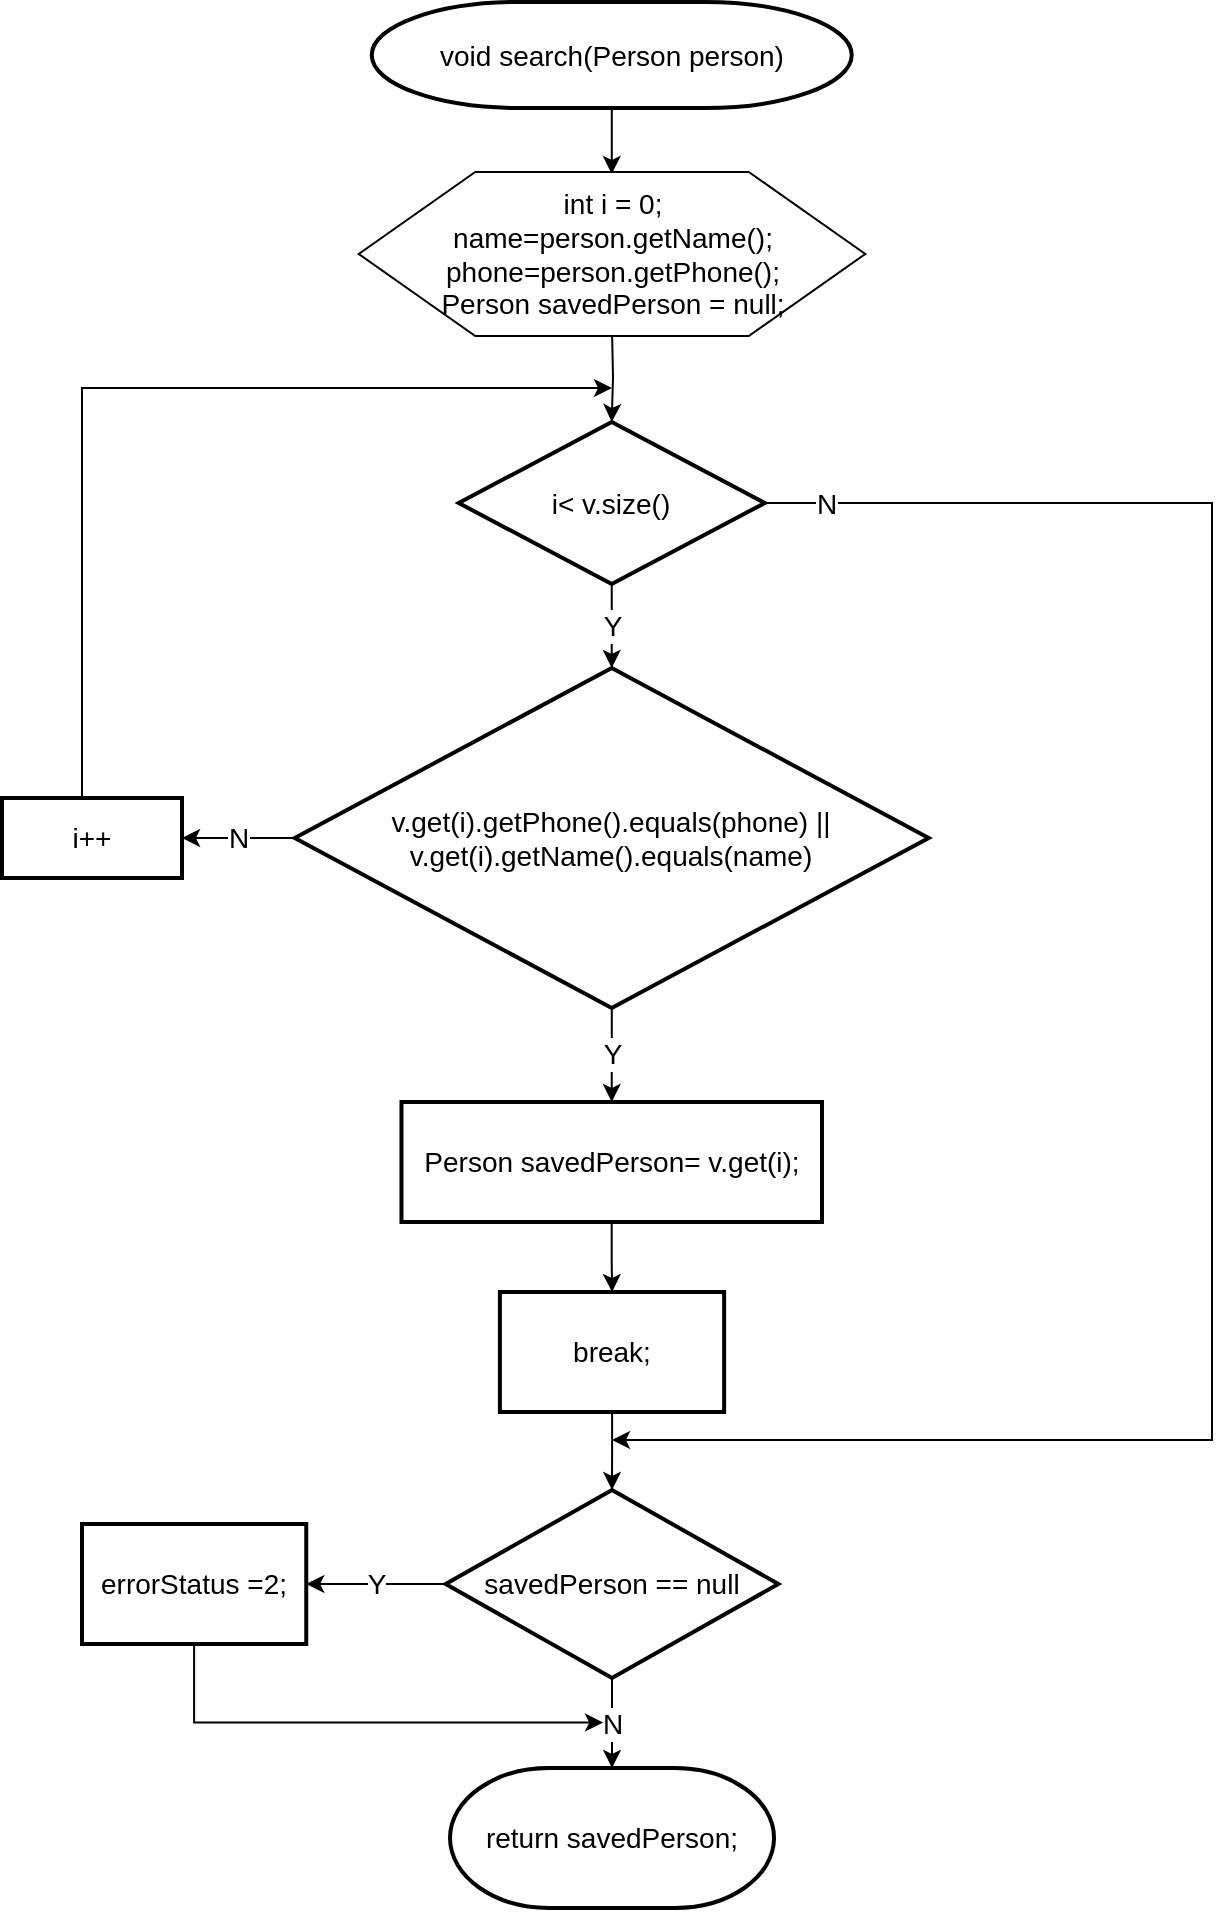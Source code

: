 <mxfile version="14.4.8" type="github">
  <diagram id="C5RBs43oDa-KdzZeNtuy" name="Page-1">
    <mxGraphModel dx="1391" dy="832" grid="0" gridSize="10" guides="1" tooltips="1" connect="1" arrows="1" fold="1" page="1" pageScale="1" pageWidth="827" pageHeight="1169" math="0" shadow="0">
      <root>
        <mxCell id="WIyWlLk6GJQsqaUBKTNV-0" />
        <mxCell id="WIyWlLk6GJQsqaUBKTNV-1" parent="WIyWlLk6GJQsqaUBKTNV-0" />
        <mxCell id="vujPfZUQDCQlnBkyloqH-1" value="return savedPerson;" style="strokeWidth=2;html=1;shape=mxgraph.flowchart.terminator;whiteSpace=wrap;fontSize=14;" parent="WIyWlLk6GJQsqaUBKTNV-1" vertex="1">
          <mxGeometry x="332.01" y="929" width="162" height="70" as="geometry" />
        </mxCell>
        <mxCell id="5mgAognZ_FNwbxcrLrHd-67" value="N" style="edgeStyle=orthogonalEdgeStyle;rounded=0;orthogonalLoop=1;jettySize=auto;html=1;fontSize=14;exitX=1;exitY=0.5;exitDx=0;exitDy=0;exitPerimeter=0;" edge="1" parent="WIyWlLk6GJQsqaUBKTNV-1" source="vujPfZUQDCQlnBkyloqH-9">
          <mxGeometry x="-0.938" relative="1" as="geometry">
            <mxPoint x="413" y="765" as="targetPoint" />
            <Array as="points">
              <mxPoint x="713" y="297" />
              <mxPoint x="713" y="765" />
            </Array>
            <mxPoint as="offset" />
          </mxGeometry>
        </mxCell>
        <mxCell id="5mgAognZ_FNwbxcrLrHd-76" value="Y" style="edgeStyle=orthogonalEdgeStyle;rounded=0;orthogonalLoop=1;jettySize=auto;html=1;fontSize=14;" edge="1" parent="WIyWlLk6GJQsqaUBKTNV-1" source="vujPfZUQDCQlnBkyloqH-9" target="5mgAognZ_FNwbxcrLrHd-73">
          <mxGeometry relative="1" as="geometry" />
        </mxCell>
        <mxCell id="vujPfZUQDCQlnBkyloqH-9" value="i&amp;lt; v.size()" style="strokeWidth=2;html=1;shape=mxgraph.flowchart.decision;whiteSpace=wrap;fontSize=14;" parent="WIyWlLk6GJQsqaUBKTNV-1" vertex="1">
          <mxGeometry x="336.36" y="256" width="153.01" height="81" as="geometry" />
        </mxCell>
        <mxCell id="vujPfZUQDCQlnBkyloqH-20" style="edgeStyle=orthogonalEdgeStyle;rounded=0;orthogonalLoop=1;jettySize=auto;html=1;entryX=0.5;entryY=0;entryDx=0;entryDy=0;entryPerimeter=0;fontSize=14;" parent="WIyWlLk6GJQsqaUBKTNV-1" target="vujPfZUQDCQlnBkyloqH-9" edge="1">
          <mxGeometry relative="1" as="geometry">
            <mxPoint x="413" y="210" as="sourcePoint" />
          </mxGeometry>
        </mxCell>
        <mxCell id="vujPfZUQDCQlnBkyloqH-33" style="edgeStyle=orthogonalEdgeStyle;rounded=0;orthogonalLoop=1;jettySize=auto;html=1;fontSize=14;" parent="WIyWlLk6GJQsqaUBKTNV-1" source="vujPfZUQDCQlnBkyloqH-31" edge="1">
          <mxGeometry relative="1" as="geometry">
            <Array as="points">
              <mxPoint x="148" y="239" />
            </Array>
            <mxPoint x="413" y="239" as="targetPoint" />
          </mxGeometry>
        </mxCell>
        <mxCell id="vujPfZUQDCQlnBkyloqH-31" value="i++" style="rounded=1;whiteSpace=wrap;html=1;absoluteArcSize=1;arcSize=0;strokeWidth=2;fontSize=14;" parent="WIyWlLk6GJQsqaUBKTNV-1" vertex="1">
          <mxGeometry x="108" y="444" width="90" height="40" as="geometry" />
        </mxCell>
        <mxCell id="5mgAognZ_FNwbxcrLrHd-79" value="" style="edgeStyle=orthogonalEdgeStyle;rounded=0;orthogonalLoop=1;jettySize=auto;html=1;fontSize=14;" edge="1" parent="WIyWlLk6GJQsqaUBKTNV-1" source="FMnMa_1F6o-aGxMzG5Tt-14" target="5mgAognZ_FNwbxcrLrHd-71">
          <mxGeometry relative="1" as="geometry" />
        </mxCell>
        <mxCell id="FMnMa_1F6o-aGxMzG5Tt-14" value="Person savedPerson= v.get(i);" style="rounded=1;whiteSpace=wrap;html=1;absoluteArcSize=1;arcSize=0;strokeWidth=2;fontSize=14;" parent="WIyWlLk6GJQsqaUBKTNV-1" vertex="1">
          <mxGeometry x="307.74" y="596" width="210.25" height="60" as="geometry" />
        </mxCell>
        <mxCell id="5mgAognZ_FNwbxcrLrHd-69" value="" style="edgeStyle=orthogonalEdgeStyle;rounded=0;orthogonalLoop=1;jettySize=auto;html=1;fontSize=14;" edge="1" parent="WIyWlLk6GJQsqaUBKTNV-1" source="FMnMa_1F6o-aGxMzG5Tt-15">
          <mxGeometry relative="1" as="geometry">
            <mxPoint x="412.857" y="132" as="targetPoint" />
          </mxGeometry>
        </mxCell>
        <mxCell id="FMnMa_1F6o-aGxMzG5Tt-15" value="&lt;span style=&quot;text-align: left ; font-size: 14px&quot;&gt;void search(Person person)&lt;/span&gt;" style="strokeWidth=2;html=1;shape=mxgraph.flowchart.terminator;whiteSpace=wrap;fontSize=14;" parent="WIyWlLk6GJQsqaUBKTNV-1" vertex="1">
          <mxGeometry x="292.87" y="46" width="240" height="53" as="geometry" />
        </mxCell>
        <mxCell id="5mgAognZ_FNwbxcrLrHd-80" value="" style="edgeStyle=orthogonalEdgeStyle;rounded=0;orthogonalLoop=1;jettySize=auto;html=1;fontSize=14;" edge="1" parent="WIyWlLk6GJQsqaUBKTNV-1" source="5mgAognZ_FNwbxcrLrHd-71" target="5mgAognZ_FNwbxcrLrHd-74">
          <mxGeometry relative="1" as="geometry" />
        </mxCell>
        <mxCell id="5mgAognZ_FNwbxcrLrHd-71" value="break;" style="rounded=1;whiteSpace=wrap;html=1;absoluteArcSize=1;arcSize=0;strokeWidth=2;fontSize=14;" vertex="1" parent="WIyWlLk6GJQsqaUBKTNV-1">
          <mxGeometry x="356.95" y="691" width="112.12" height="60" as="geometry" />
        </mxCell>
        <mxCell id="5mgAognZ_FNwbxcrLrHd-77" value="Y" style="edgeStyle=orthogonalEdgeStyle;rounded=0;orthogonalLoop=1;jettySize=auto;html=1;fontSize=14;" edge="1" parent="WIyWlLk6GJQsqaUBKTNV-1" source="5mgAognZ_FNwbxcrLrHd-73" target="FMnMa_1F6o-aGxMzG5Tt-14">
          <mxGeometry relative="1" as="geometry" />
        </mxCell>
        <mxCell id="5mgAognZ_FNwbxcrLrHd-78" value="N" style="edgeStyle=orthogonalEdgeStyle;rounded=0;orthogonalLoop=1;jettySize=auto;html=1;fontSize=14;" edge="1" parent="WIyWlLk6GJQsqaUBKTNV-1" source="5mgAognZ_FNwbxcrLrHd-73" target="vujPfZUQDCQlnBkyloqH-31">
          <mxGeometry relative="1" as="geometry" />
        </mxCell>
        <mxCell id="5mgAognZ_FNwbxcrLrHd-73" value="v.get(i).getPhone().equals(phone) || v.get(i).getName().equals(name)" style="strokeWidth=2;html=1;shape=mxgraph.flowchart.decision;whiteSpace=wrap;fontSize=14;" vertex="1" parent="WIyWlLk6GJQsqaUBKTNV-1">
          <mxGeometry x="254.37" y="379" width="317" height="170" as="geometry" />
        </mxCell>
        <mxCell id="5mgAognZ_FNwbxcrLrHd-82" value="Y" style="edgeStyle=orthogonalEdgeStyle;rounded=0;orthogonalLoop=1;jettySize=auto;html=1;fontSize=14;" edge="1" parent="WIyWlLk6GJQsqaUBKTNV-1" source="5mgAognZ_FNwbxcrLrHd-74" target="5mgAognZ_FNwbxcrLrHd-81">
          <mxGeometry relative="1" as="geometry" />
        </mxCell>
        <mxCell id="5mgAognZ_FNwbxcrLrHd-83" value="N" style="edgeStyle=orthogonalEdgeStyle;rounded=0;orthogonalLoop=1;jettySize=auto;html=1;fontSize=14;" edge="1" parent="WIyWlLk6GJQsqaUBKTNV-1" source="5mgAognZ_FNwbxcrLrHd-74" target="vujPfZUQDCQlnBkyloqH-1">
          <mxGeometry relative="1" as="geometry" />
        </mxCell>
        <mxCell id="5mgAognZ_FNwbxcrLrHd-74" value="savedPerson == null" style="strokeWidth=2;html=1;shape=mxgraph.flowchart.decision;whiteSpace=wrap;fontSize=14;" vertex="1" parent="WIyWlLk6GJQsqaUBKTNV-1">
          <mxGeometry x="329.83" y="790" width="166.36" height="94" as="geometry" />
        </mxCell>
        <mxCell id="5mgAognZ_FNwbxcrLrHd-84" style="edgeStyle=orthogonalEdgeStyle;rounded=0;orthogonalLoop=1;jettySize=auto;html=1;fontSize=14;" edge="1" parent="WIyWlLk6GJQsqaUBKTNV-1" source="5mgAognZ_FNwbxcrLrHd-81">
          <mxGeometry relative="1" as="geometry">
            <mxPoint x="408.529" y="906.294" as="targetPoint" />
            <Array as="points">
              <mxPoint x="204" y="906" />
            </Array>
          </mxGeometry>
        </mxCell>
        <mxCell id="5mgAognZ_FNwbxcrLrHd-81" value="errorStatus =2;" style="rounded=1;whiteSpace=wrap;html=1;absoluteArcSize=1;arcSize=0;strokeWidth=2;fontSize=14;" vertex="1" parent="WIyWlLk6GJQsqaUBKTNV-1">
          <mxGeometry x="148" y="807" width="112.12" height="60" as="geometry" />
        </mxCell>
        <mxCell id="5mgAognZ_FNwbxcrLrHd-89" value="&lt;span&gt;int i = 0;&lt;/span&gt;&lt;br&gt;&lt;span&gt;name=&lt;/span&gt;&lt;span style=&quot;text-align: left&quot;&gt;person&lt;/span&gt;&lt;span&gt;.getName();&lt;/span&gt;&lt;br&gt;&lt;span&gt;phone=&lt;/span&gt;&lt;span style=&quot;text-align: left&quot;&gt;person&lt;/span&gt;&lt;span&gt;.getPhone();&lt;/span&gt;&lt;br&gt;&lt;span&gt;Person savedPerson = null;&lt;/span&gt;" style="verticalLabelPosition=middle;verticalAlign=middle;html=1;shape=hexagon;perimeter=hexagonPerimeter2;arcSize=6;size=0.23;fontSize=14;labelPosition=center;align=center;" vertex="1" parent="WIyWlLk6GJQsqaUBKTNV-1">
          <mxGeometry x="286.38" y="131" width="253.26" height="82" as="geometry" />
        </mxCell>
      </root>
    </mxGraphModel>
  </diagram>
</mxfile>
